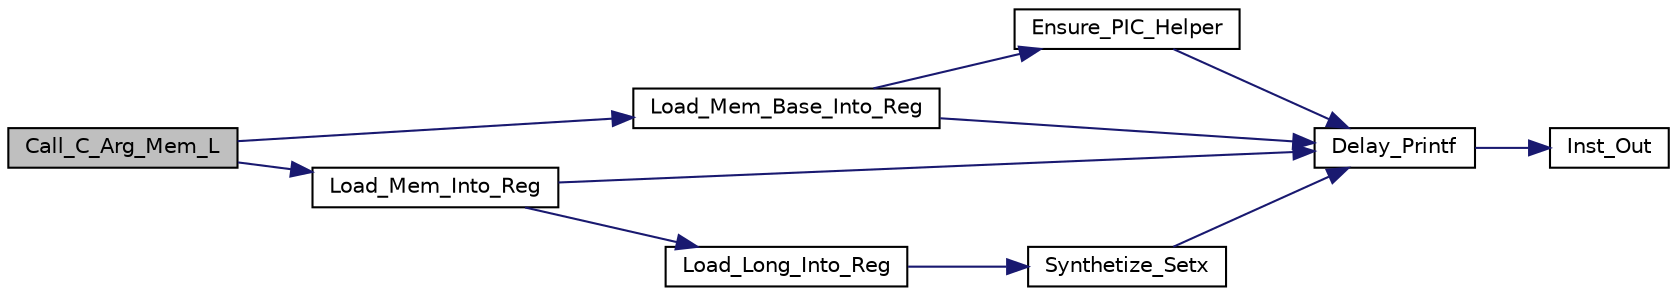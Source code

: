 digraph "Call_C_Arg_Mem_L"
{
  edge [fontname="Helvetica",fontsize="10",labelfontname="Helvetica",labelfontsize="10"];
  node [fontname="Helvetica",fontsize="10",shape=record];
  rankdir="LR";
  Node1 [label="Call_C_Arg_Mem_L",height=0.2,width=0.4,color="black", fillcolor="grey75", style="filled", fontcolor="black"];
  Node1 -> Node2 [color="midnightblue",fontsize="10",style="solid",fontname="Helvetica"];
  Node2 [label="Load_Mem_Base_Into_Reg",height=0.2,width=0.4,color="black", fillcolor="white", style="filled",URL="$sparc64__any_8c.html#a748d9bb92baa2d2f908e5948d55d0615"];
  Node2 -> Node3 [color="midnightblue",fontsize="10",style="solid",fontname="Helvetica"];
  Node3 [label="Ensure_PIC_Helper",height=0.2,width=0.4,color="black", fillcolor="white", style="filled",URL="$sparc64__any_8c.html#a1c314f383e20164d689d43a1fb4ff1d0"];
  Node3 -> Node4 [color="midnightblue",fontsize="10",style="solid",fontname="Helvetica"];
  Node4 [label="Delay_Printf",height=0.2,width=0.4,color="black", fillcolor="white", style="filled",URL="$sparc64__any_8c.html#a7884ec03fffa38e282f499d97aac3ee2"];
  Node4 -> Node5 [color="midnightblue",fontsize="10",style="solid",fontname="Helvetica"];
  Node5 [label="Inst_Out",height=0.2,width=0.4,color="black", fillcolor="white", style="filled",URL="$ma2asm_8c.html#a9608e324baa0506520d6ae9b95ae89ab"];
  Node2 -> Node4 [color="midnightblue",fontsize="10",style="solid",fontname="Helvetica"];
  Node1 -> Node6 [color="midnightblue",fontsize="10",style="solid",fontname="Helvetica"];
  Node6 [label="Load_Mem_Into_Reg",height=0.2,width=0.4,color="black", fillcolor="white", style="filled",URL="$sparc64__any_8c.html#ac8081cdc260d72a598c1486b62353af2"];
  Node6 -> Node7 [color="midnightblue",fontsize="10",style="solid",fontname="Helvetica"];
  Node7 [label="Load_Long_Into_Reg",height=0.2,width=0.4,color="black", fillcolor="white", style="filled",URL="$sparc64__any_8c.html#a094fd54e2a708195a6a463d35639eb70"];
  Node7 -> Node8 [color="midnightblue",fontsize="10",style="solid",fontname="Helvetica"];
  Node8 [label="Synthetize_Setx",height=0.2,width=0.4,color="black", fillcolor="white", style="filled",URL="$sparc64__any_8c.html#a7c17750a2367a1023769b227884b760c"];
  Node8 -> Node4 [color="midnightblue",fontsize="10",style="solid",fontname="Helvetica"];
  Node6 -> Node4 [color="midnightblue",fontsize="10",style="solid",fontname="Helvetica"];
}
